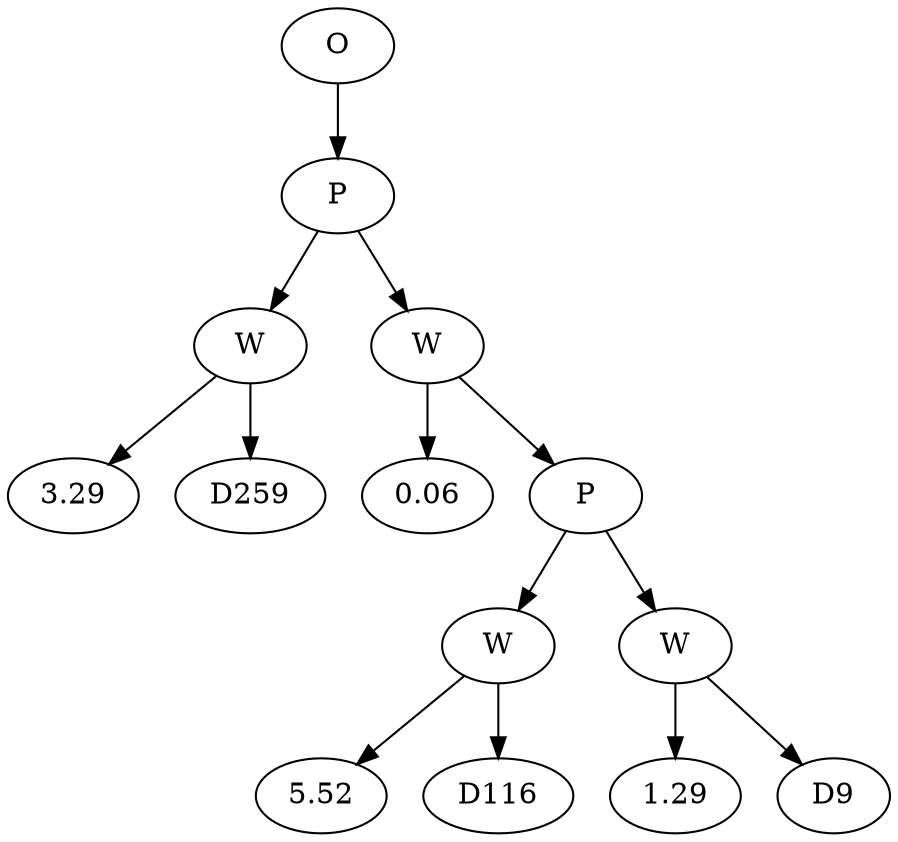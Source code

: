 // Tree
digraph {
	18409111 [label=O]
	18409112 [label=P]
	18409111 -> 18409112
	18409113 [label=W]
	18409112 -> 18409113
	18409114 [label=3.29]
	18409113 -> 18409114
	18409115 [label=D259]
	18409113 -> 18409115
	18409116 [label=W]
	18409112 -> 18409116
	18409117 [label=0.06]
	18409116 -> 18409117
	18409118 [label=P]
	18409116 -> 18409118
	18409119 [label=W]
	18409118 -> 18409119
	18409120 [label=5.52]
	18409119 -> 18409120
	18409121 [label=D116]
	18409119 -> 18409121
	18409122 [label=W]
	18409118 -> 18409122
	18409123 [label=1.29]
	18409122 -> 18409123
	18409124 [label=D9]
	18409122 -> 18409124
}
